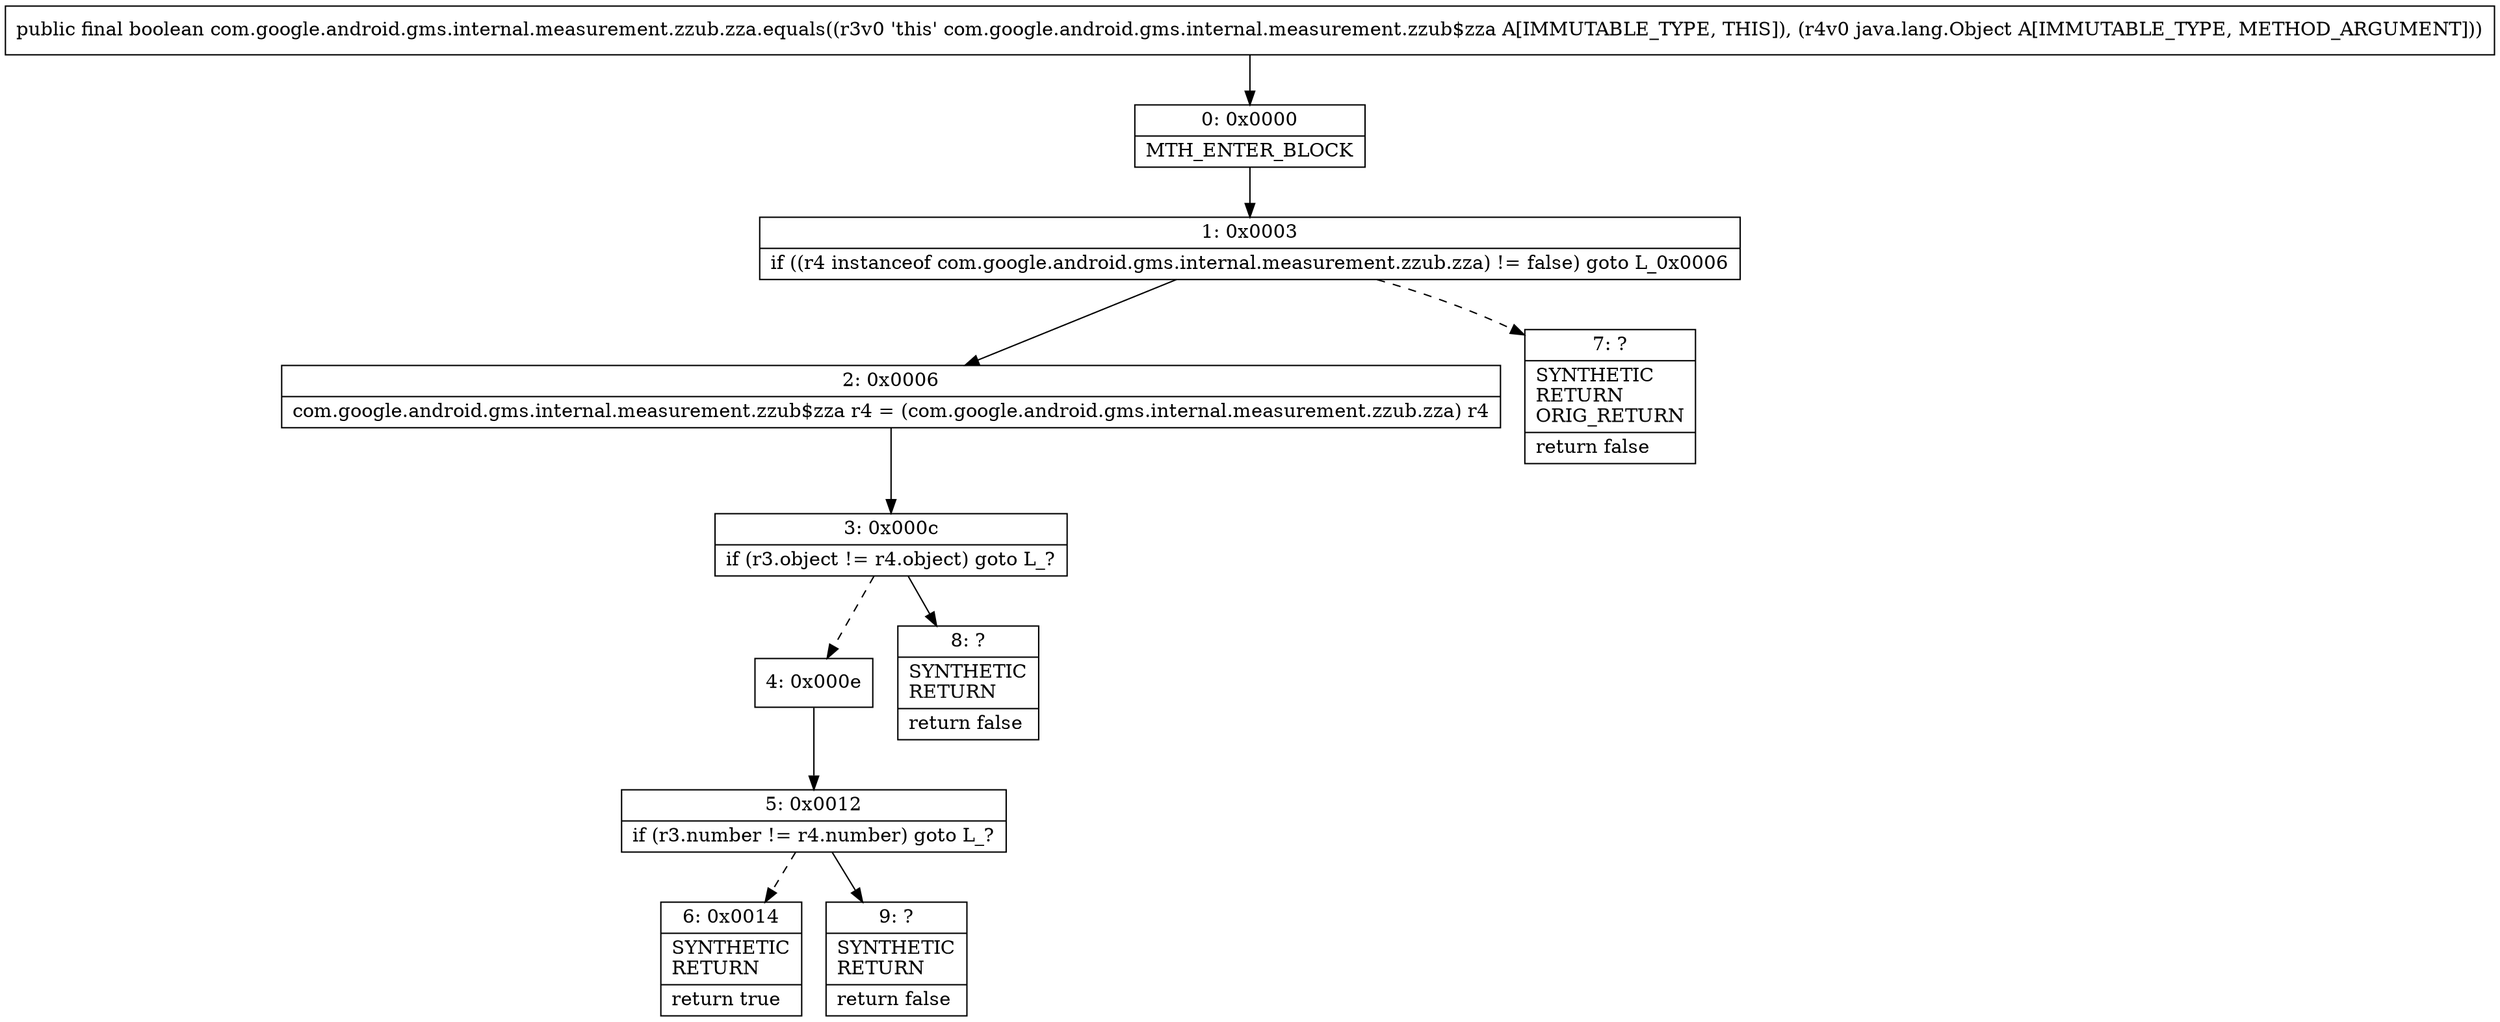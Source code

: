 digraph "CFG forcom.google.android.gms.internal.measurement.zzub.zza.equals(Ljava\/lang\/Object;)Z" {
Node_0 [shape=record,label="{0\:\ 0x0000|MTH_ENTER_BLOCK\l}"];
Node_1 [shape=record,label="{1\:\ 0x0003|if ((r4 instanceof com.google.android.gms.internal.measurement.zzub.zza) != false) goto L_0x0006\l}"];
Node_2 [shape=record,label="{2\:\ 0x0006|com.google.android.gms.internal.measurement.zzub$zza r4 = (com.google.android.gms.internal.measurement.zzub.zza) r4\l}"];
Node_3 [shape=record,label="{3\:\ 0x000c|if (r3.object != r4.object) goto L_?\l}"];
Node_4 [shape=record,label="{4\:\ 0x000e}"];
Node_5 [shape=record,label="{5\:\ 0x0012|if (r3.number != r4.number) goto L_?\l}"];
Node_6 [shape=record,label="{6\:\ 0x0014|SYNTHETIC\lRETURN\l|return true\l}"];
Node_7 [shape=record,label="{7\:\ ?|SYNTHETIC\lRETURN\lORIG_RETURN\l|return false\l}"];
Node_8 [shape=record,label="{8\:\ ?|SYNTHETIC\lRETURN\l|return false\l}"];
Node_9 [shape=record,label="{9\:\ ?|SYNTHETIC\lRETURN\l|return false\l}"];
MethodNode[shape=record,label="{public final boolean com.google.android.gms.internal.measurement.zzub.zza.equals((r3v0 'this' com.google.android.gms.internal.measurement.zzub$zza A[IMMUTABLE_TYPE, THIS]), (r4v0 java.lang.Object A[IMMUTABLE_TYPE, METHOD_ARGUMENT])) }"];
MethodNode -> Node_0;
Node_0 -> Node_1;
Node_1 -> Node_2;
Node_1 -> Node_7[style=dashed];
Node_2 -> Node_3;
Node_3 -> Node_4[style=dashed];
Node_3 -> Node_8;
Node_4 -> Node_5;
Node_5 -> Node_6[style=dashed];
Node_5 -> Node_9;
}

